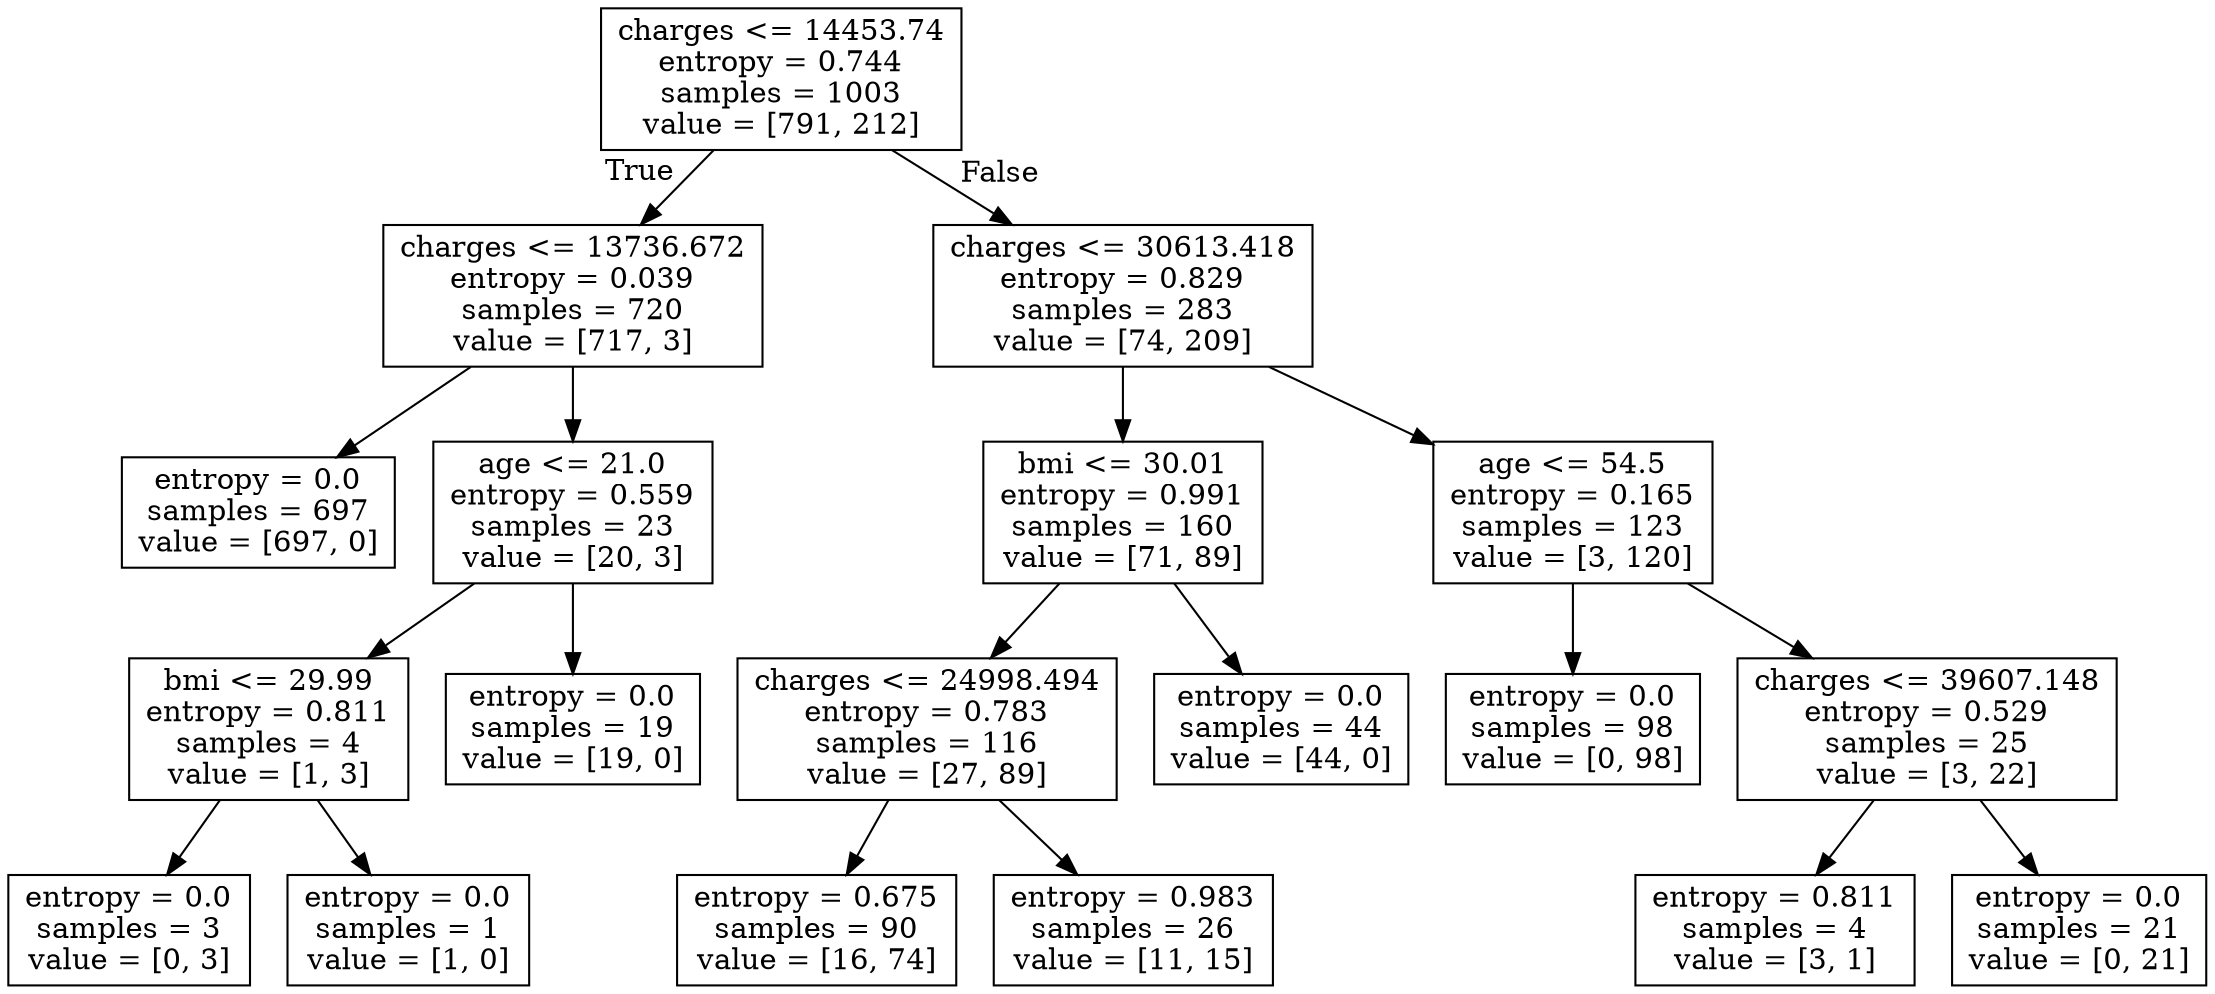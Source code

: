 digraph Tree {
node [shape=box] ;
0 [label="charges <= 14453.74\nentropy = 0.744\nsamples = 1003\nvalue = [791, 212]"] ;
1 [label="charges <= 13736.672\nentropy = 0.039\nsamples = 720\nvalue = [717, 3]"] ;
0 -> 1 [labeldistance=2.5, labelangle=45, headlabel="True"] ;
2 [label="entropy = 0.0\nsamples = 697\nvalue = [697, 0]"] ;
1 -> 2 ;
3 [label="age <= 21.0\nentropy = 0.559\nsamples = 23\nvalue = [20, 3]"] ;
1 -> 3 ;
4 [label="bmi <= 29.99\nentropy = 0.811\nsamples = 4\nvalue = [1, 3]"] ;
3 -> 4 ;
5 [label="entropy = 0.0\nsamples = 3\nvalue = [0, 3]"] ;
4 -> 5 ;
6 [label="entropy = 0.0\nsamples = 1\nvalue = [1, 0]"] ;
4 -> 6 ;
7 [label="entropy = 0.0\nsamples = 19\nvalue = [19, 0]"] ;
3 -> 7 ;
8 [label="charges <= 30613.418\nentropy = 0.829\nsamples = 283\nvalue = [74, 209]"] ;
0 -> 8 [labeldistance=2.5, labelangle=-45, headlabel="False"] ;
9 [label="bmi <= 30.01\nentropy = 0.991\nsamples = 160\nvalue = [71, 89]"] ;
8 -> 9 ;
10 [label="charges <= 24998.494\nentropy = 0.783\nsamples = 116\nvalue = [27, 89]"] ;
9 -> 10 ;
11 [label="entropy = 0.675\nsamples = 90\nvalue = [16, 74]"] ;
10 -> 11 ;
12 [label="entropy = 0.983\nsamples = 26\nvalue = [11, 15]"] ;
10 -> 12 ;
13 [label="entropy = 0.0\nsamples = 44\nvalue = [44, 0]"] ;
9 -> 13 ;
14 [label="age <= 54.5\nentropy = 0.165\nsamples = 123\nvalue = [3, 120]"] ;
8 -> 14 ;
15 [label="entropy = 0.0\nsamples = 98\nvalue = [0, 98]"] ;
14 -> 15 ;
16 [label="charges <= 39607.148\nentropy = 0.529\nsamples = 25\nvalue = [3, 22]"] ;
14 -> 16 ;
17 [label="entropy = 0.811\nsamples = 4\nvalue = [3, 1]"] ;
16 -> 17 ;
18 [label="entropy = 0.0\nsamples = 21\nvalue = [0, 21]"] ;
16 -> 18 ;
}
